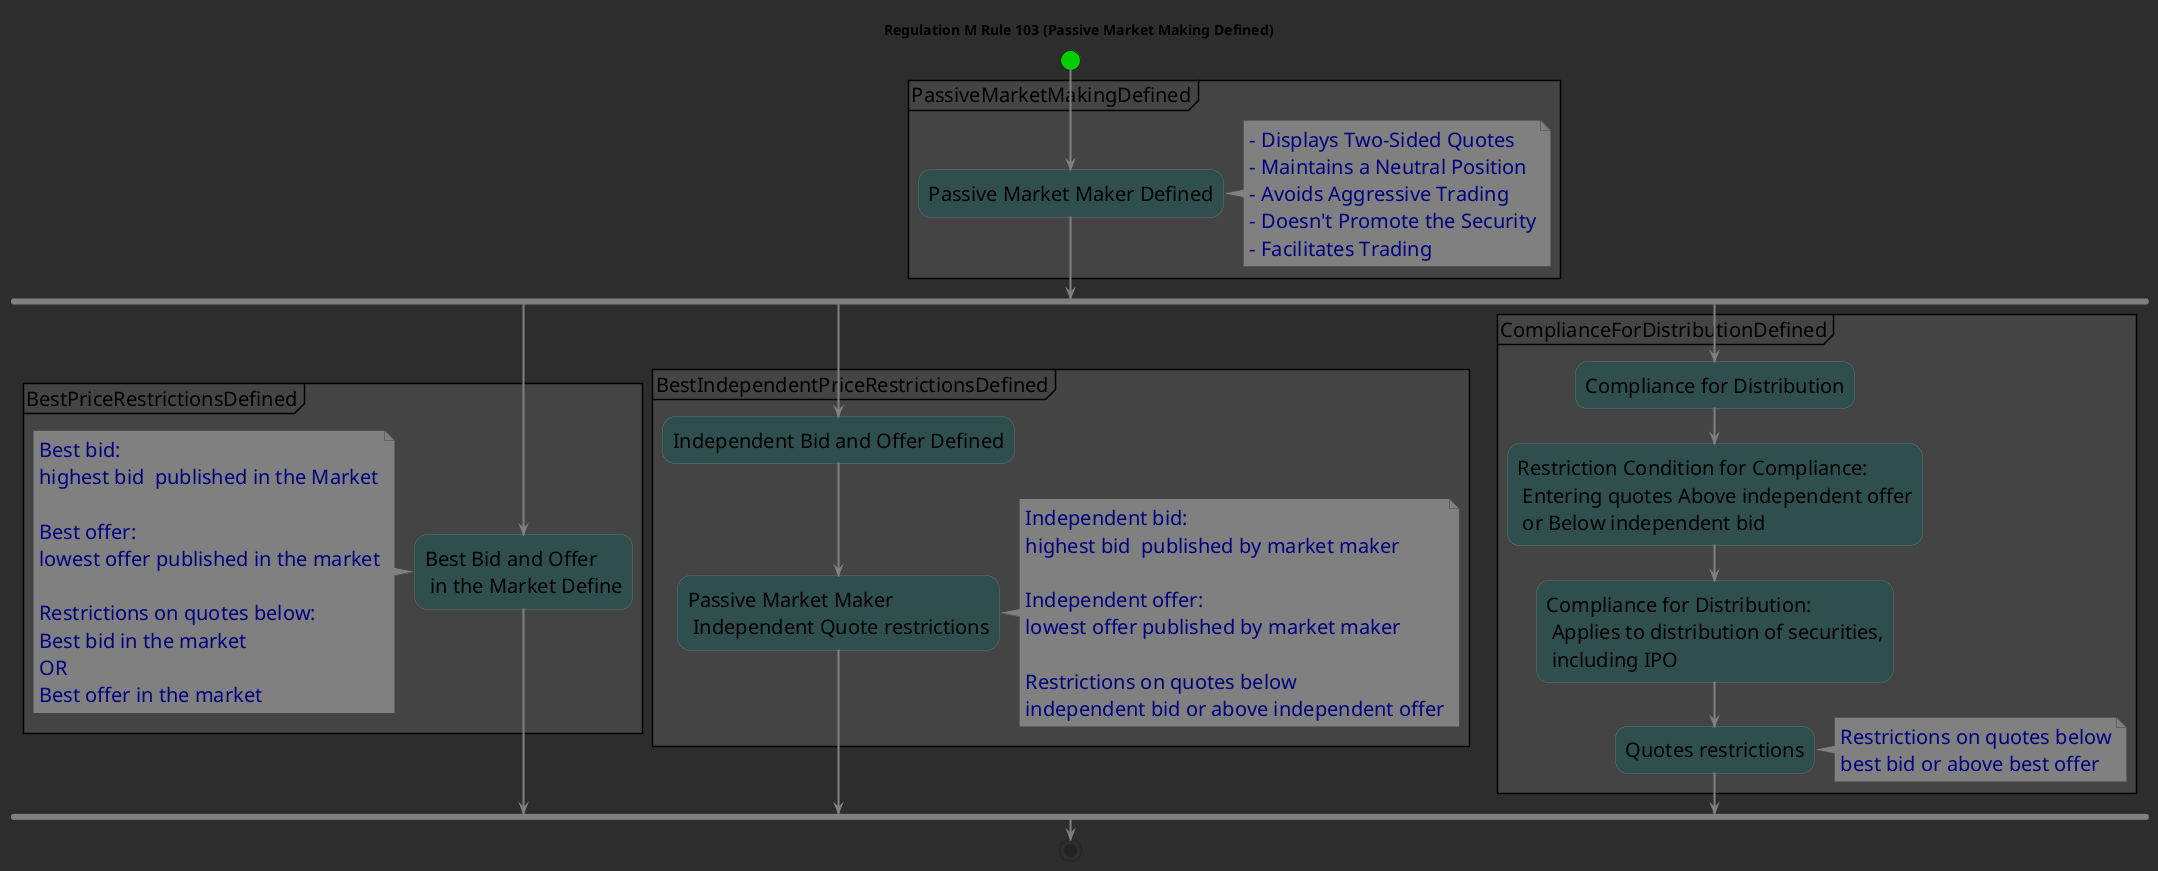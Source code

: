 @startuml
!define DarkBackground #2D2D2D
!define LightGreen #00CC00
!define LightRed #FF6666
!define LightBlue #3399FF
!define LightYellow #FFFF66
!define LightPurple #CC99FF
!define LightOrange #FF9933
!define LightGray #E6E6E6
!define DarkGray #444444


skinparam backgroundColor DarkBackground
skinparam defaultFontColor Black
skinparam defaultfontstyle bold
skinparam defaultFontSize 20
skinparam defaultFontName "Ubuntu Mono"

skinparam note {
    BackgroundColor Grey
    BorderColor DarkGray
    FontColor Navy
    fontstyle normal
    FontSize 20
    FontName "Ubuntu Mono"
}

skinparam {
    ActivityBackgroundColor DarkSlateGray
    ActivityBarColor Grey
    ActivityBorderColor LightGray
    ActivityBorderThickness 0
    ActivityFontColor Black
    ActivityFontName "Ubuntu Mono"
    ActivityFontSize 20
    ActivityFontStyle normal
    ActivityDiamondBackgroundColor DarkGreen
    ActivityDiamondBorderColor Lightgreen
    ActivityDiamondFontColor Black
    ActivityDiamondFontName "Ubuntu Mono"
    ActivityDiamondFontSize 20
    ActivityDiamondFontStyle normal
    ActivityArrowColor Grey
    ActivityArrowThickness 2
    ActivityStartColor LightGreen
    ActivityEndColor LightRed
}
start
title  Regulation M Rule 103 (Passive Market Making Defined)
'----------------------------'
'Passive Market Maker Defined'
'----------------------------'
partition DarkGray PassiveMarketMakingDefined{
    :Passive Market Maker Defined;
}
note  right
  - Displays Two-Sided Quotes
  - Maintains a Neutral Position
  - Avoids Aggressive Trading
  - Doesn't Promote the Security
  - Facilitates Trading
end note

'----------------------------'
'Best Bid/Offer in the market'
'----------------------------'

fork
    partition DarkGray BestPriceRestrictionsDefined{
    :Best Bid and Offer
     in the Market Define;
    }
    note left
        Best bid:
        highest bid  published in the Market

        Best offer:
        lowest offer published in the market

        Restrictions on quotes below:
        Best bid in the market
        OR
        Best offer in the market
    end note

'---------------------'
'Independent Bid/Offer'
'---------------------'

fork again
    partition DarkGray BestIndependentPriceRestrictionsDefined{
        :Independent Bid and Offer Defined;
        :Passive Market Maker
         Independent Quote restrictions;
    }
    note right
        Independent bid:
        highest bid  published by market maker

        Independent offer:
        lowest offer published by market maker

        Restrictions on quotes below
        independent bid or above independent offer
    end note

'------------------'
'compliance defined'
'------------------'

fork again
    partition DarkGray ComplianceForDistributionDefined{

        :Compliance for Distribution;
        :Restriction Condition for Compliance:
         Entering quotes Above independent offer
         or Below independent bid;

        :Compliance for Distribution:
         Applies to distribution of securities,
         including IPO;
        :Quotes restrictions;
        note right
            Restrictions on quotes below
            best bid or above best offer
        end note
    }
end fork

stop

@enduml
